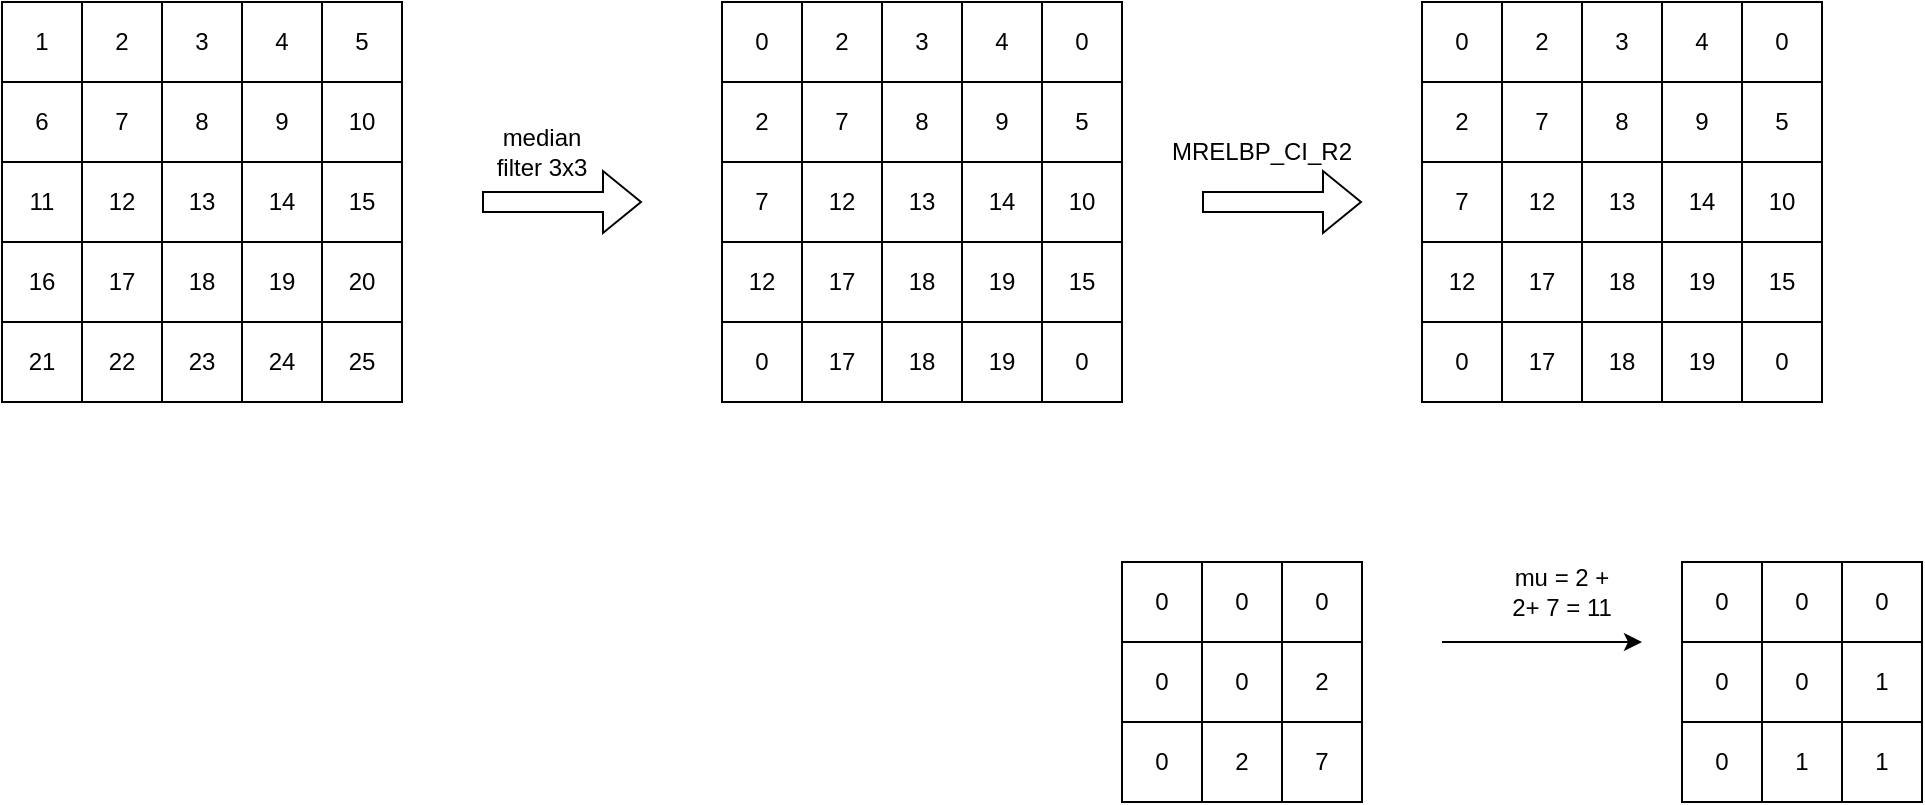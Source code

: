 <mxfile version="25.0.1">
  <diagram name="Page-1" id="u1yZ-cpTWC8iSeOvU4ip">
    <mxGraphModel dx="869" dy="452" grid="1" gridSize="10" guides="1" tooltips="1" connect="1" arrows="1" fold="1" page="1" pageScale="1" pageWidth="850" pageHeight="1100" math="0" shadow="0">
      <root>
        <mxCell id="0" />
        <mxCell id="1" parent="0" />
        <mxCell id="JCHzmeOS0vF9A2jW9Tr--1" value="1" style="rounded=0;whiteSpace=wrap;html=1;" vertex="1" parent="1">
          <mxGeometry x="40" y="640" width="40" height="40" as="geometry" />
        </mxCell>
        <mxCell id="JCHzmeOS0vF9A2jW9Tr--2" value="2" style="rounded=0;whiteSpace=wrap;html=1;" vertex="1" parent="1">
          <mxGeometry x="80" y="640" width="40" height="40" as="geometry" />
        </mxCell>
        <mxCell id="JCHzmeOS0vF9A2jW9Tr--3" value="3" style="rounded=0;whiteSpace=wrap;html=1;" vertex="1" parent="1">
          <mxGeometry x="120" y="640" width="40" height="40" as="geometry" />
        </mxCell>
        <mxCell id="JCHzmeOS0vF9A2jW9Tr--5" value="4" style="rounded=0;whiteSpace=wrap;html=1;" vertex="1" parent="1">
          <mxGeometry x="160" y="640" width="40" height="40" as="geometry" />
        </mxCell>
        <mxCell id="JCHzmeOS0vF9A2jW9Tr--6" value="5" style="rounded=0;whiteSpace=wrap;html=1;" vertex="1" parent="1">
          <mxGeometry x="200" y="640" width="40" height="40" as="geometry" />
        </mxCell>
        <mxCell id="JCHzmeOS0vF9A2jW9Tr--7" value="10" style="rounded=0;whiteSpace=wrap;html=1;" vertex="1" parent="1">
          <mxGeometry x="200" y="680" width="40" height="40" as="geometry" />
        </mxCell>
        <mxCell id="JCHzmeOS0vF9A2jW9Tr--8" value="9" style="rounded=0;whiteSpace=wrap;html=1;" vertex="1" parent="1">
          <mxGeometry x="160" y="680" width="40" height="40" as="geometry" />
        </mxCell>
        <mxCell id="JCHzmeOS0vF9A2jW9Tr--9" value="8" style="rounded=0;whiteSpace=wrap;html=1;" vertex="1" parent="1">
          <mxGeometry x="120" y="680" width="40" height="40" as="geometry" />
        </mxCell>
        <mxCell id="JCHzmeOS0vF9A2jW9Tr--10" value="7" style="rounded=0;whiteSpace=wrap;html=1;" vertex="1" parent="1">
          <mxGeometry x="80" y="680" width="40" height="40" as="geometry" />
        </mxCell>
        <mxCell id="JCHzmeOS0vF9A2jW9Tr--11" value="6" style="rounded=0;whiteSpace=wrap;html=1;" vertex="1" parent="1">
          <mxGeometry x="40" y="680" width="40" height="40" as="geometry" />
        </mxCell>
        <mxCell id="JCHzmeOS0vF9A2jW9Tr--12" value="15" style="rounded=0;whiteSpace=wrap;html=1;" vertex="1" parent="1">
          <mxGeometry x="200" y="720" width="40" height="40" as="geometry" />
        </mxCell>
        <mxCell id="JCHzmeOS0vF9A2jW9Tr--13" value="14" style="rounded=0;whiteSpace=wrap;html=1;" vertex="1" parent="1">
          <mxGeometry x="160" y="720" width="40" height="40" as="geometry" />
        </mxCell>
        <mxCell id="JCHzmeOS0vF9A2jW9Tr--14" value="13" style="rounded=0;whiteSpace=wrap;html=1;" vertex="1" parent="1">
          <mxGeometry x="120" y="720" width="40" height="40" as="geometry" />
        </mxCell>
        <mxCell id="JCHzmeOS0vF9A2jW9Tr--15" value="12" style="rounded=0;whiteSpace=wrap;html=1;" vertex="1" parent="1">
          <mxGeometry x="80" y="720" width="40" height="40" as="geometry" />
        </mxCell>
        <mxCell id="JCHzmeOS0vF9A2jW9Tr--16" value="11" style="rounded=0;whiteSpace=wrap;html=1;" vertex="1" parent="1">
          <mxGeometry x="40" y="720" width="40" height="40" as="geometry" />
        </mxCell>
        <mxCell id="JCHzmeOS0vF9A2jW9Tr--17" value="20" style="rounded=0;whiteSpace=wrap;html=1;" vertex="1" parent="1">
          <mxGeometry x="200" y="760" width="40" height="40" as="geometry" />
        </mxCell>
        <mxCell id="JCHzmeOS0vF9A2jW9Tr--18" value="19" style="rounded=0;whiteSpace=wrap;html=1;" vertex="1" parent="1">
          <mxGeometry x="160" y="760" width="40" height="40" as="geometry" />
        </mxCell>
        <mxCell id="JCHzmeOS0vF9A2jW9Tr--19" value="18" style="rounded=0;whiteSpace=wrap;html=1;" vertex="1" parent="1">
          <mxGeometry x="120" y="760" width="40" height="40" as="geometry" />
        </mxCell>
        <mxCell id="JCHzmeOS0vF9A2jW9Tr--20" value="17" style="rounded=0;whiteSpace=wrap;html=1;" vertex="1" parent="1">
          <mxGeometry x="80" y="760" width="40" height="40" as="geometry" />
        </mxCell>
        <mxCell id="JCHzmeOS0vF9A2jW9Tr--21" value="16" style="rounded=0;whiteSpace=wrap;html=1;" vertex="1" parent="1">
          <mxGeometry x="40" y="760" width="40" height="40" as="geometry" />
        </mxCell>
        <mxCell id="JCHzmeOS0vF9A2jW9Tr--22" value="25" style="rounded=0;whiteSpace=wrap;html=1;" vertex="1" parent="1">
          <mxGeometry x="200" y="800" width="40" height="40" as="geometry" />
        </mxCell>
        <mxCell id="JCHzmeOS0vF9A2jW9Tr--23" value="24" style="rounded=0;whiteSpace=wrap;html=1;" vertex="1" parent="1">
          <mxGeometry x="160" y="800" width="40" height="40" as="geometry" />
        </mxCell>
        <mxCell id="JCHzmeOS0vF9A2jW9Tr--24" value="23" style="rounded=0;whiteSpace=wrap;html=1;" vertex="1" parent="1">
          <mxGeometry x="120" y="800" width="40" height="40" as="geometry" />
        </mxCell>
        <mxCell id="JCHzmeOS0vF9A2jW9Tr--25" value="22" style="rounded=0;whiteSpace=wrap;html=1;" vertex="1" parent="1">
          <mxGeometry x="80" y="800" width="40" height="40" as="geometry" />
        </mxCell>
        <mxCell id="JCHzmeOS0vF9A2jW9Tr--26" value="21" style="rounded=0;whiteSpace=wrap;html=1;" vertex="1" parent="1">
          <mxGeometry x="40" y="800" width="40" height="40" as="geometry" />
        </mxCell>
        <mxCell id="JCHzmeOS0vF9A2jW9Tr--27" value="" style="shape=flexArrow;endArrow=classic;html=1;rounded=0;" edge="1" parent="1">
          <mxGeometry width="50" height="50" relative="1" as="geometry">
            <mxPoint x="280" y="740" as="sourcePoint" />
            <mxPoint x="360" y="740" as="targetPoint" />
          </mxGeometry>
        </mxCell>
        <mxCell id="JCHzmeOS0vF9A2jW9Tr--28" value="0" style="rounded=0;whiteSpace=wrap;html=1;" vertex="1" parent="1">
          <mxGeometry x="400" y="640" width="40" height="40" as="geometry" />
        </mxCell>
        <mxCell id="JCHzmeOS0vF9A2jW9Tr--29" value="2" style="rounded=0;whiteSpace=wrap;html=1;" vertex="1" parent="1">
          <mxGeometry x="440" y="640" width="40" height="40" as="geometry" />
        </mxCell>
        <mxCell id="JCHzmeOS0vF9A2jW9Tr--30" value="3" style="rounded=0;whiteSpace=wrap;html=1;" vertex="1" parent="1">
          <mxGeometry x="480" y="640" width="40" height="40" as="geometry" />
        </mxCell>
        <mxCell id="JCHzmeOS0vF9A2jW9Tr--31" value="4" style="rounded=0;whiteSpace=wrap;html=1;" vertex="1" parent="1">
          <mxGeometry x="520" y="640" width="40" height="40" as="geometry" />
        </mxCell>
        <mxCell id="JCHzmeOS0vF9A2jW9Tr--32" value="0" style="rounded=0;whiteSpace=wrap;html=1;" vertex="1" parent="1">
          <mxGeometry x="560" y="640" width="40" height="40" as="geometry" />
        </mxCell>
        <mxCell id="JCHzmeOS0vF9A2jW9Tr--33" value="5" style="rounded=0;whiteSpace=wrap;html=1;" vertex="1" parent="1">
          <mxGeometry x="560" y="680" width="40" height="40" as="geometry" />
        </mxCell>
        <mxCell id="JCHzmeOS0vF9A2jW9Tr--34" value="9" style="rounded=0;whiteSpace=wrap;html=1;" vertex="1" parent="1">
          <mxGeometry x="520" y="680" width="40" height="40" as="geometry" />
        </mxCell>
        <mxCell id="JCHzmeOS0vF9A2jW9Tr--35" value="8" style="rounded=0;whiteSpace=wrap;html=1;" vertex="1" parent="1">
          <mxGeometry x="480" y="680" width="40" height="40" as="geometry" />
        </mxCell>
        <mxCell id="JCHzmeOS0vF9A2jW9Tr--36" value="7" style="rounded=0;whiteSpace=wrap;html=1;" vertex="1" parent="1">
          <mxGeometry x="440" y="680" width="40" height="40" as="geometry" />
        </mxCell>
        <mxCell id="JCHzmeOS0vF9A2jW9Tr--37" value="2" style="rounded=0;whiteSpace=wrap;html=1;" vertex="1" parent="1">
          <mxGeometry x="400" y="680" width="40" height="40" as="geometry" />
        </mxCell>
        <mxCell id="JCHzmeOS0vF9A2jW9Tr--38" value="10" style="rounded=0;whiteSpace=wrap;html=1;" vertex="1" parent="1">
          <mxGeometry x="560" y="720" width="40" height="40" as="geometry" />
        </mxCell>
        <mxCell id="JCHzmeOS0vF9A2jW9Tr--39" value="14" style="rounded=0;whiteSpace=wrap;html=1;" vertex="1" parent="1">
          <mxGeometry x="520" y="720" width="40" height="40" as="geometry" />
        </mxCell>
        <mxCell id="JCHzmeOS0vF9A2jW9Tr--40" value="13" style="rounded=0;whiteSpace=wrap;html=1;" vertex="1" parent="1">
          <mxGeometry x="480" y="720" width="40" height="40" as="geometry" />
        </mxCell>
        <mxCell id="JCHzmeOS0vF9A2jW9Tr--41" value="12" style="rounded=0;whiteSpace=wrap;html=1;" vertex="1" parent="1">
          <mxGeometry x="440" y="720" width="40" height="40" as="geometry" />
        </mxCell>
        <mxCell id="JCHzmeOS0vF9A2jW9Tr--42" value="7" style="rounded=0;whiteSpace=wrap;html=1;" vertex="1" parent="1">
          <mxGeometry x="400" y="720" width="40" height="40" as="geometry" />
        </mxCell>
        <mxCell id="JCHzmeOS0vF9A2jW9Tr--43" value="15" style="rounded=0;whiteSpace=wrap;html=1;" vertex="1" parent="1">
          <mxGeometry x="560" y="760" width="40" height="40" as="geometry" />
        </mxCell>
        <mxCell id="JCHzmeOS0vF9A2jW9Tr--44" value="19" style="rounded=0;whiteSpace=wrap;html=1;" vertex="1" parent="1">
          <mxGeometry x="520" y="760" width="40" height="40" as="geometry" />
        </mxCell>
        <mxCell id="JCHzmeOS0vF9A2jW9Tr--45" value="18" style="rounded=0;whiteSpace=wrap;html=1;" vertex="1" parent="1">
          <mxGeometry x="480" y="760" width="40" height="40" as="geometry" />
        </mxCell>
        <mxCell id="JCHzmeOS0vF9A2jW9Tr--46" value="17" style="rounded=0;whiteSpace=wrap;html=1;" vertex="1" parent="1">
          <mxGeometry x="440" y="760" width="40" height="40" as="geometry" />
        </mxCell>
        <mxCell id="JCHzmeOS0vF9A2jW9Tr--47" value="12" style="rounded=0;whiteSpace=wrap;html=1;" vertex="1" parent="1">
          <mxGeometry x="400" y="760" width="40" height="40" as="geometry" />
        </mxCell>
        <mxCell id="JCHzmeOS0vF9A2jW9Tr--48" value="0" style="rounded=0;whiteSpace=wrap;html=1;" vertex="1" parent="1">
          <mxGeometry x="560" y="800" width="40" height="40" as="geometry" />
        </mxCell>
        <mxCell id="JCHzmeOS0vF9A2jW9Tr--49" value="19" style="rounded=0;whiteSpace=wrap;html=1;" vertex="1" parent="1">
          <mxGeometry x="520" y="800" width="40" height="40" as="geometry" />
        </mxCell>
        <mxCell id="JCHzmeOS0vF9A2jW9Tr--50" value="18" style="rounded=0;whiteSpace=wrap;html=1;" vertex="1" parent="1">
          <mxGeometry x="480" y="800" width="40" height="40" as="geometry" />
        </mxCell>
        <mxCell id="JCHzmeOS0vF9A2jW9Tr--51" value="17" style="rounded=0;whiteSpace=wrap;html=1;" vertex="1" parent="1">
          <mxGeometry x="440" y="800" width="40" height="40" as="geometry" />
        </mxCell>
        <mxCell id="JCHzmeOS0vF9A2jW9Tr--52" value="0" style="rounded=0;whiteSpace=wrap;html=1;" vertex="1" parent="1">
          <mxGeometry x="400" y="800" width="40" height="40" as="geometry" />
        </mxCell>
        <mxCell id="JCHzmeOS0vF9A2jW9Tr--53" value="median filter 3x3" style="text;html=1;align=center;verticalAlign=middle;whiteSpace=wrap;rounded=0;" vertex="1" parent="1">
          <mxGeometry x="280" y="700" width="60" height="30" as="geometry" />
        </mxCell>
        <mxCell id="JCHzmeOS0vF9A2jW9Tr--54" value="" style="shape=flexArrow;endArrow=classic;html=1;rounded=0;" edge="1" parent="1">
          <mxGeometry width="50" height="50" relative="1" as="geometry">
            <mxPoint x="640" y="740" as="sourcePoint" />
            <mxPoint x="720" y="740" as="targetPoint" />
          </mxGeometry>
        </mxCell>
        <mxCell id="JCHzmeOS0vF9A2jW9Tr--55" value="MRELBP_CI_R2" style="text;html=1;align=center;verticalAlign=middle;whiteSpace=wrap;rounded=0;" vertex="1" parent="1">
          <mxGeometry x="640" y="700" width="60" height="30" as="geometry" />
        </mxCell>
        <mxCell id="JCHzmeOS0vF9A2jW9Tr--56" value="0" style="rounded=0;whiteSpace=wrap;html=1;" vertex="1" parent="1">
          <mxGeometry x="750" y="640" width="40" height="40" as="geometry" />
        </mxCell>
        <mxCell id="JCHzmeOS0vF9A2jW9Tr--57" value="2" style="rounded=0;whiteSpace=wrap;html=1;" vertex="1" parent="1">
          <mxGeometry x="790" y="640" width="40" height="40" as="geometry" />
        </mxCell>
        <mxCell id="JCHzmeOS0vF9A2jW9Tr--58" value="3" style="rounded=0;whiteSpace=wrap;html=1;" vertex="1" parent="1">
          <mxGeometry x="830" y="640" width="40" height="40" as="geometry" />
        </mxCell>
        <mxCell id="JCHzmeOS0vF9A2jW9Tr--59" value="4" style="rounded=0;whiteSpace=wrap;html=1;" vertex="1" parent="1">
          <mxGeometry x="870" y="640" width="40" height="40" as="geometry" />
        </mxCell>
        <mxCell id="JCHzmeOS0vF9A2jW9Tr--60" value="0" style="rounded=0;whiteSpace=wrap;html=1;" vertex="1" parent="1">
          <mxGeometry x="910" y="640" width="40" height="40" as="geometry" />
        </mxCell>
        <mxCell id="JCHzmeOS0vF9A2jW9Tr--61" value="5" style="rounded=0;whiteSpace=wrap;html=1;" vertex="1" parent="1">
          <mxGeometry x="910" y="680" width="40" height="40" as="geometry" />
        </mxCell>
        <mxCell id="JCHzmeOS0vF9A2jW9Tr--62" value="9" style="rounded=0;whiteSpace=wrap;html=1;" vertex="1" parent="1">
          <mxGeometry x="870" y="680" width="40" height="40" as="geometry" />
        </mxCell>
        <mxCell id="JCHzmeOS0vF9A2jW9Tr--63" value="8" style="rounded=0;whiteSpace=wrap;html=1;" vertex="1" parent="1">
          <mxGeometry x="830" y="680" width="40" height="40" as="geometry" />
        </mxCell>
        <mxCell id="JCHzmeOS0vF9A2jW9Tr--64" value="7" style="rounded=0;whiteSpace=wrap;html=1;" vertex="1" parent="1">
          <mxGeometry x="790" y="680" width="40" height="40" as="geometry" />
        </mxCell>
        <mxCell id="JCHzmeOS0vF9A2jW9Tr--65" value="2" style="rounded=0;whiteSpace=wrap;html=1;" vertex="1" parent="1">
          <mxGeometry x="750" y="680" width="40" height="40" as="geometry" />
        </mxCell>
        <mxCell id="JCHzmeOS0vF9A2jW9Tr--66" value="10" style="rounded=0;whiteSpace=wrap;html=1;" vertex="1" parent="1">
          <mxGeometry x="910" y="720" width="40" height="40" as="geometry" />
        </mxCell>
        <mxCell id="JCHzmeOS0vF9A2jW9Tr--67" value="14" style="rounded=0;whiteSpace=wrap;html=1;" vertex="1" parent="1">
          <mxGeometry x="870" y="720" width="40" height="40" as="geometry" />
        </mxCell>
        <mxCell id="JCHzmeOS0vF9A2jW9Tr--68" value="13" style="rounded=0;whiteSpace=wrap;html=1;" vertex="1" parent="1">
          <mxGeometry x="830" y="720" width="40" height="40" as="geometry" />
        </mxCell>
        <mxCell id="JCHzmeOS0vF9A2jW9Tr--69" value="12" style="rounded=0;whiteSpace=wrap;html=1;" vertex="1" parent="1">
          <mxGeometry x="790" y="720" width="40" height="40" as="geometry" />
        </mxCell>
        <mxCell id="JCHzmeOS0vF9A2jW9Tr--70" value="7" style="rounded=0;whiteSpace=wrap;html=1;" vertex="1" parent="1">
          <mxGeometry x="750" y="720" width="40" height="40" as="geometry" />
        </mxCell>
        <mxCell id="JCHzmeOS0vF9A2jW9Tr--71" value="15" style="rounded=0;whiteSpace=wrap;html=1;" vertex="1" parent="1">
          <mxGeometry x="910" y="760" width="40" height="40" as="geometry" />
        </mxCell>
        <mxCell id="JCHzmeOS0vF9A2jW9Tr--72" value="19" style="rounded=0;whiteSpace=wrap;html=1;" vertex="1" parent="1">
          <mxGeometry x="870" y="760" width="40" height="40" as="geometry" />
        </mxCell>
        <mxCell id="JCHzmeOS0vF9A2jW9Tr--73" value="18" style="rounded=0;whiteSpace=wrap;html=1;" vertex="1" parent="1">
          <mxGeometry x="830" y="760" width="40" height="40" as="geometry" />
        </mxCell>
        <mxCell id="JCHzmeOS0vF9A2jW9Tr--74" value="17" style="rounded=0;whiteSpace=wrap;html=1;" vertex="1" parent="1">
          <mxGeometry x="790" y="760" width="40" height="40" as="geometry" />
        </mxCell>
        <mxCell id="JCHzmeOS0vF9A2jW9Tr--75" value="12" style="rounded=0;whiteSpace=wrap;html=1;" vertex="1" parent="1">
          <mxGeometry x="750" y="760" width="40" height="40" as="geometry" />
        </mxCell>
        <mxCell id="JCHzmeOS0vF9A2jW9Tr--76" value="0" style="rounded=0;whiteSpace=wrap;html=1;" vertex="1" parent="1">
          <mxGeometry x="910" y="800" width="40" height="40" as="geometry" />
        </mxCell>
        <mxCell id="JCHzmeOS0vF9A2jW9Tr--77" value="19" style="rounded=0;whiteSpace=wrap;html=1;" vertex="1" parent="1">
          <mxGeometry x="870" y="800" width="40" height="40" as="geometry" />
        </mxCell>
        <mxCell id="JCHzmeOS0vF9A2jW9Tr--78" value="18" style="rounded=0;whiteSpace=wrap;html=1;" vertex="1" parent="1">
          <mxGeometry x="830" y="800" width="40" height="40" as="geometry" />
        </mxCell>
        <mxCell id="JCHzmeOS0vF9A2jW9Tr--79" value="17" style="rounded=0;whiteSpace=wrap;html=1;" vertex="1" parent="1">
          <mxGeometry x="790" y="800" width="40" height="40" as="geometry" />
        </mxCell>
        <mxCell id="JCHzmeOS0vF9A2jW9Tr--80" value="0" style="rounded=0;whiteSpace=wrap;html=1;" vertex="1" parent="1">
          <mxGeometry x="750" y="800" width="40" height="40" as="geometry" />
        </mxCell>
        <mxCell id="JCHzmeOS0vF9A2jW9Tr--81" value="0" style="rounded=0;whiteSpace=wrap;html=1;" vertex="1" parent="1">
          <mxGeometry x="640" y="960" width="40" height="40" as="geometry" />
        </mxCell>
        <mxCell id="JCHzmeOS0vF9A2jW9Tr--82" value="2" style="rounded=0;whiteSpace=wrap;html=1;" vertex="1" parent="1">
          <mxGeometry x="680" y="960" width="40" height="40" as="geometry" />
        </mxCell>
        <mxCell id="JCHzmeOS0vF9A2jW9Tr--85" value="7" style="rounded=0;whiteSpace=wrap;html=1;" vertex="1" parent="1">
          <mxGeometry x="680" y="1000" width="40" height="40" as="geometry" />
        </mxCell>
        <mxCell id="JCHzmeOS0vF9A2jW9Tr--86" value="2" style="rounded=0;whiteSpace=wrap;html=1;" vertex="1" parent="1">
          <mxGeometry x="640" y="1000" width="40" height="40" as="geometry" />
        </mxCell>
        <mxCell id="JCHzmeOS0vF9A2jW9Tr--90" value="0" style="rounded=0;whiteSpace=wrap;html=1;" vertex="1" parent="1">
          <mxGeometry x="640" y="920" width="40" height="40" as="geometry" />
        </mxCell>
        <mxCell id="JCHzmeOS0vF9A2jW9Tr--91" value="0" style="rounded=0;whiteSpace=wrap;html=1;" vertex="1" parent="1">
          <mxGeometry x="680" y="920" width="40" height="40" as="geometry" />
        </mxCell>
        <mxCell id="JCHzmeOS0vF9A2jW9Tr--96" value="0" style="rounded=0;whiteSpace=wrap;html=1;" vertex="1" parent="1">
          <mxGeometry x="600" y="960" width="40" height="40" as="geometry" />
        </mxCell>
        <mxCell id="JCHzmeOS0vF9A2jW9Tr--97" value="0" style="rounded=0;whiteSpace=wrap;html=1;" vertex="1" parent="1">
          <mxGeometry x="600" y="1000" width="40" height="40" as="geometry" />
        </mxCell>
        <mxCell id="JCHzmeOS0vF9A2jW9Tr--99" value="0" style="rounded=0;whiteSpace=wrap;html=1;" vertex="1" parent="1">
          <mxGeometry x="600" y="920" width="40" height="40" as="geometry" />
        </mxCell>
        <mxCell id="JCHzmeOS0vF9A2jW9Tr--106" value="" style="endArrow=classic;html=1;rounded=0;exitX=1;exitY=1;exitDx=0;exitDy=0;" edge="1" parent="1">
          <mxGeometry width="50" height="50" relative="1" as="geometry">
            <mxPoint x="760" y="960" as="sourcePoint" />
            <mxPoint x="860" y="960" as="targetPoint" />
          </mxGeometry>
        </mxCell>
        <mxCell id="JCHzmeOS0vF9A2jW9Tr--107" value="mu = 2 + 2+ 7 = 11" style="text;html=1;align=center;verticalAlign=middle;whiteSpace=wrap;rounded=0;" vertex="1" parent="1">
          <mxGeometry x="790" y="920" width="60" height="30" as="geometry" />
        </mxCell>
        <mxCell id="JCHzmeOS0vF9A2jW9Tr--108" value="0" style="rounded=0;whiteSpace=wrap;html=1;" vertex="1" parent="1">
          <mxGeometry x="920" y="960" width="40" height="40" as="geometry" />
        </mxCell>
        <mxCell id="JCHzmeOS0vF9A2jW9Tr--109" value="1" style="rounded=0;whiteSpace=wrap;html=1;" vertex="1" parent="1">
          <mxGeometry x="960" y="960" width="40" height="40" as="geometry" />
        </mxCell>
        <mxCell id="JCHzmeOS0vF9A2jW9Tr--110" value="1" style="rounded=0;whiteSpace=wrap;html=1;" vertex="1" parent="1">
          <mxGeometry x="960" y="1000" width="40" height="40" as="geometry" />
        </mxCell>
        <mxCell id="JCHzmeOS0vF9A2jW9Tr--111" value="1" style="rounded=0;whiteSpace=wrap;html=1;" vertex="1" parent="1">
          <mxGeometry x="920" y="1000" width="40" height="40" as="geometry" />
        </mxCell>
        <mxCell id="JCHzmeOS0vF9A2jW9Tr--112" value="0" style="rounded=0;whiteSpace=wrap;html=1;" vertex="1" parent="1">
          <mxGeometry x="920" y="920" width="40" height="40" as="geometry" />
        </mxCell>
        <mxCell id="JCHzmeOS0vF9A2jW9Tr--113" value="0" style="rounded=0;whiteSpace=wrap;html=1;" vertex="1" parent="1">
          <mxGeometry x="960" y="920" width="40" height="40" as="geometry" />
        </mxCell>
        <mxCell id="JCHzmeOS0vF9A2jW9Tr--114" value="0" style="rounded=0;whiteSpace=wrap;html=1;" vertex="1" parent="1">
          <mxGeometry x="880" y="960" width="40" height="40" as="geometry" />
        </mxCell>
        <mxCell id="JCHzmeOS0vF9A2jW9Tr--115" value="0" style="rounded=0;whiteSpace=wrap;html=1;" vertex="1" parent="1">
          <mxGeometry x="880" y="1000" width="40" height="40" as="geometry" />
        </mxCell>
        <mxCell id="JCHzmeOS0vF9A2jW9Tr--116" value="0" style="rounded=0;whiteSpace=wrap;html=1;" vertex="1" parent="1">
          <mxGeometry x="880" y="920" width="40" height="40" as="geometry" />
        </mxCell>
      </root>
    </mxGraphModel>
  </diagram>
</mxfile>
